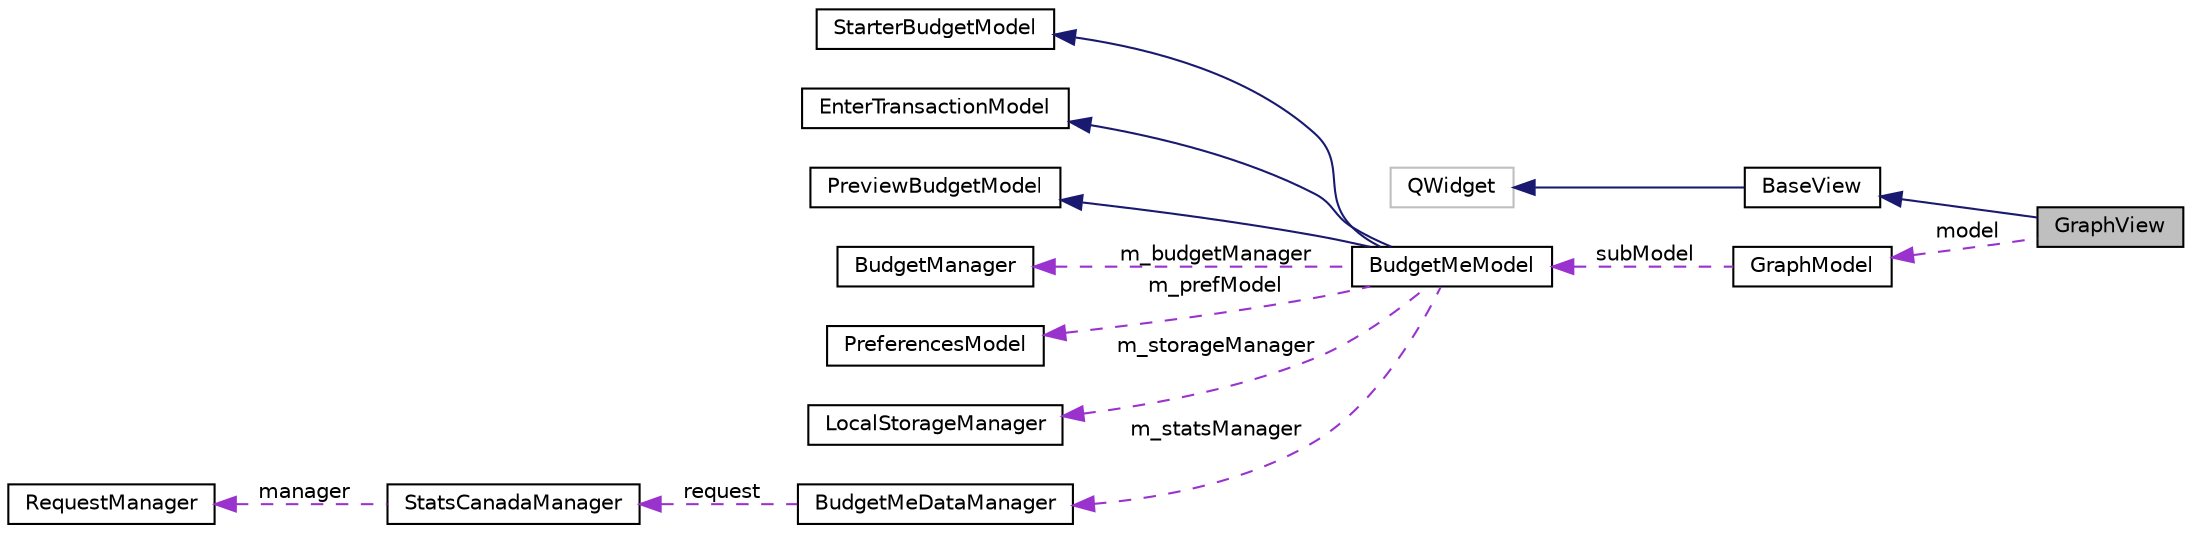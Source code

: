 digraph "GraphView"
{
 // LATEX_PDF_SIZE
  edge [fontname="Helvetica",fontsize="10",labelfontname="Helvetica",labelfontsize="10"];
  node [fontname="Helvetica",fontsize="10",shape=record];
  rankdir="LR";
  Node1 [label="GraphView",height=0.2,width=0.4,color="black", fillcolor="grey75", style="filled", fontcolor="black",tooltip=" "];
  Node2 -> Node1 [dir="back",color="midnightblue",fontsize="10",style="solid",fontname="Helvetica"];
  Node2 [label="BaseView",height=0.2,width=0.4,color="black", fillcolor="white", style="filled",URL="$classBaseView.html",tooltip=" "];
  Node3 -> Node2 [dir="back",color="midnightblue",fontsize="10",style="solid",fontname="Helvetica"];
  Node3 [label="QWidget",height=0.2,width=0.4,color="grey75", fillcolor="white", style="filled",tooltip=" "];
  Node4 -> Node1 [dir="back",color="darkorchid3",fontsize="10",style="dashed",label=" model" ,fontname="Helvetica"];
  Node4 [label="GraphModel",height=0.2,width=0.4,color="black", fillcolor="white", style="filled",URL="$classGraphModel.html",tooltip=" "];
  Node5 -> Node4 [dir="back",color="darkorchid3",fontsize="10",style="dashed",label=" subModel" ,fontname="Helvetica"];
  Node5 [label="BudgetMeModel",height=0.2,width=0.4,color="black", fillcolor="white", style="filled",URL="$classBudgetMeModel.html",tooltip=" "];
  Node6 -> Node5 [dir="back",color="midnightblue",fontsize="10",style="solid",fontname="Helvetica"];
  Node6 [label="StarterBudgetModel",height=0.2,width=0.4,color="black", fillcolor="white", style="filled",URL="$classStarterBudgetModel.html",tooltip=" "];
  Node7 -> Node5 [dir="back",color="midnightblue",fontsize="10",style="solid",fontname="Helvetica"];
  Node7 [label="EnterTransactionModel",height=0.2,width=0.4,color="black", fillcolor="white", style="filled",URL="$classEnterTransactionModel.html",tooltip=" "];
  Node8 -> Node5 [dir="back",color="midnightblue",fontsize="10",style="solid",fontname="Helvetica"];
  Node8 [label="PreviewBudgetModel",height=0.2,width=0.4,color="black", fillcolor="white", style="filled",URL="$classPreviewBudgetModel.html",tooltip=" "];
  Node9 -> Node5 [dir="back",color="darkorchid3",fontsize="10",style="dashed",label=" m_budgetManager" ,fontname="Helvetica"];
  Node9 [label="BudgetManager",height=0.2,width=0.4,color="black", fillcolor="white", style="filled",URL="$classBudgetManager.html",tooltip="BudgetMe Algorithms."];
  Node10 -> Node5 [dir="back",color="darkorchid3",fontsize="10",style="dashed",label=" m_prefModel" ,fontname="Helvetica"];
  Node10 [label="PreferencesModel",height=0.2,width=0.4,color="black", fillcolor="white", style="filled",URL="$classPreferencesModel.html",tooltip=" "];
  Node11 -> Node5 [dir="back",color="darkorchid3",fontsize="10",style="dashed",label=" m_storageManager" ,fontname="Helvetica"];
  Node11 [label="LocalStorageManager",height=0.2,width=0.4,color="black", fillcolor="white", style="filled",URL="$classLocalStorageManager.html",tooltip="Interface for database models."];
  Node12 -> Node5 [dir="back",color="darkorchid3",fontsize="10",style="dashed",label=" m_statsManager" ,fontname="Helvetica"];
  Node12 [label="BudgetMeDataManager",height=0.2,width=0.4,color="black", fillcolor="white", style="filled",URL="$classBudgetMeDataManager.html",tooltip="An object that will retrieve data specifically for BudgetMe."];
  Node13 -> Node12 [dir="back",color="darkorchid3",fontsize="10",style="dashed",label=" request" ,fontname="Helvetica"];
  Node13 [label="StatsCanadaManager",height=0.2,width=0.4,color="black", fillcolor="white", style="filled",URL="$classStatsCanadaManager.html",tooltip="An object that will retrieve data from Statisitcs Canada."];
  Node14 -> Node13 [dir="back",color="darkorchid3",fontsize="10",style="dashed",label=" manager" ,fontname="Helvetica"];
  Node14 [label="RequestManager",height=0.2,width=0.4,color="black", fillcolor="white", style="filled",URL="$classRequestManager.html",tooltip="Makes a request to an API."];
}
